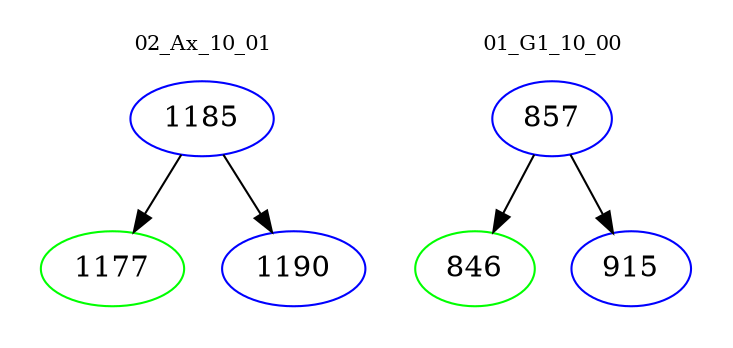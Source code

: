 digraph{
subgraph cluster_0 {
color = white
label = "02_Ax_10_01";
fontsize=10;
T0_1185 [label="1185", color="blue"]
T0_1185 -> T0_1177 [color="black"]
T0_1177 [label="1177", color="green"]
T0_1185 -> T0_1190 [color="black"]
T0_1190 [label="1190", color="blue"]
}
subgraph cluster_1 {
color = white
label = "01_G1_10_00";
fontsize=10;
T1_857 [label="857", color="blue"]
T1_857 -> T1_846 [color="black"]
T1_846 [label="846", color="green"]
T1_857 -> T1_915 [color="black"]
T1_915 [label="915", color="blue"]
}
}
